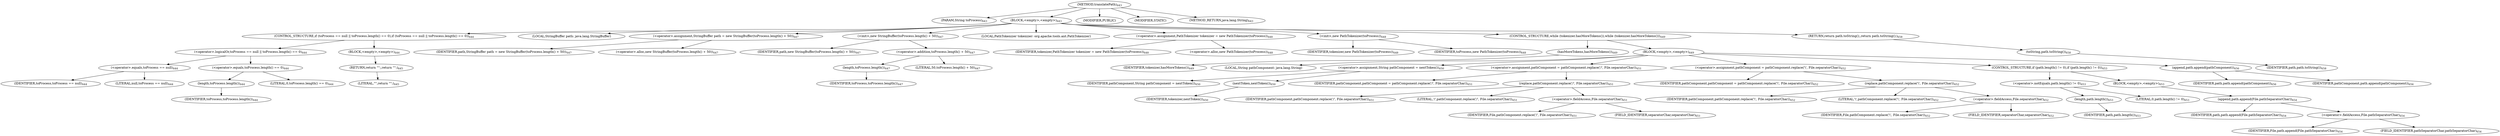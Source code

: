 digraph "translatePath" {  
"917" [label = <(METHOD,translatePath)<SUB>643</SUB>> ]
"918" [label = <(PARAM,String toProcess)<SUB>643</SUB>> ]
"919" [label = <(BLOCK,&lt;empty&gt;,&lt;empty&gt;)<SUB>643</SUB>> ]
"920" [label = <(CONTROL_STRUCTURE,if (toProcess == null || toProcess.length() == 0),if (toProcess == null || toProcess.length() == 0))<SUB>644</SUB>> ]
"921" [label = <(&lt;operator&gt;.logicalOr,toProcess == null || toProcess.length() == 0)<SUB>644</SUB>> ]
"922" [label = <(&lt;operator&gt;.equals,toProcess == null)<SUB>644</SUB>> ]
"923" [label = <(IDENTIFIER,toProcess,toProcess == null)<SUB>644</SUB>> ]
"924" [label = <(LITERAL,null,toProcess == null)<SUB>644</SUB>> ]
"925" [label = <(&lt;operator&gt;.equals,toProcess.length() == 0)<SUB>644</SUB>> ]
"926" [label = <(length,toProcess.length())<SUB>644</SUB>> ]
"927" [label = <(IDENTIFIER,toProcess,toProcess.length())<SUB>644</SUB>> ]
"928" [label = <(LITERAL,0,toProcess.length() == 0)<SUB>644</SUB>> ]
"929" [label = <(BLOCK,&lt;empty&gt;,&lt;empty&gt;)<SUB>644</SUB>> ]
"930" [label = <(RETURN,return &quot;&quot;;,return &quot;&quot;;)<SUB>645</SUB>> ]
"931" [label = <(LITERAL,&quot;&quot;,return &quot;&quot;;)<SUB>645</SUB>> ]
"39" [label = <(LOCAL,StringBuffer path: java.lang.StringBuffer)> ]
"932" [label = <(&lt;operator&gt;.assignment,StringBuffer path = new StringBuffer(toProcess.length() + 50))<SUB>647</SUB>> ]
"933" [label = <(IDENTIFIER,path,StringBuffer path = new StringBuffer(toProcess.length() + 50))<SUB>647</SUB>> ]
"934" [label = <(&lt;operator&gt;.alloc,new StringBuffer(toProcess.length() + 50))<SUB>647</SUB>> ]
"935" [label = <(&lt;init&gt;,new StringBuffer(toProcess.length() + 50))<SUB>647</SUB>> ]
"38" [label = <(IDENTIFIER,path,new StringBuffer(toProcess.length() + 50))<SUB>647</SUB>> ]
"936" [label = <(&lt;operator&gt;.addition,toProcess.length() + 50)<SUB>647</SUB>> ]
"937" [label = <(length,toProcess.length())<SUB>647</SUB>> ]
"938" [label = <(IDENTIFIER,toProcess,toProcess.length())<SUB>647</SUB>> ]
"939" [label = <(LITERAL,50,toProcess.length() + 50)<SUB>647</SUB>> ]
"41" [label = <(LOCAL,PathTokenizer tokenizer: org.apache.tools.ant.PathTokenizer)> ]
"940" [label = <(&lt;operator&gt;.assignment,PathTokenizer tokenizer = new PathTokenizer(toProcess))<SUB>648</SUB>> ]
"941" [label = <(IDENTIFIER,tokenizer,PathTokenizer tokenizer = new PathTokenizer(toProcess))<SUB>648</SUB>> ]
"942" [label = <(&lt;operator&gt;.alloc,new PathTokenizer(toProcess))<SUB>648</SUB>> ]
"943" [label = <(&lt;init&gt;,new PathTokenizer(toProcess))<SUB>648</SUB>> ]
"40" [label = <(IDENTIFIER,tokenizer,new PathTokenizer(toProcess))<SUB>648</SUB>> ]
"944" [label = <(IDENTIFIER,toProcess,new PathTokenizer(toProcess))<SUB>648</SUB>> ]
"945" [label = <(CONTROL_STRUCTURE,while (tokenizer.hasMoreTokens()),while (tokenizer.hasMoreTokens()))<SUB>649</SUB>> ]
"946" [label = <(hasMoreTokens,hasMoreTokens())<SUB>649</SUB>> ]
"947" [label = <(IDENTIFIER,tokenizer,hasMoreTokens())<SUB>649</SUB>> ]
"948" [label = <(BLOCK,&lt;empty&gt;,&lt;empty&gt;)<SUB>649</SUB>> ]
"949" [label = <(LOCAL,String pathComponent: java.lang.String)> ]
"950" [label = <(&lt;operator&gt;.assignment,String pathComponent = nextToken())<SUB>650</SUB>> ]
"951" [label = <(IDENTIFIER,pathComponent,String pathComponent = nextToken())<SUB>650</SUB>> ]
"952" [label = <(nextToken,nextToken())<SUB>650</SUB>> ]
"953" [label = <(IDENTIFIER,tokenizer,nextToken())<SUB>650</SUB>> ]
"954" [label = <(&lt;operator&gt;.assignment,pathComponent = pathComponent.replace('/', File.separatorChar))<SUB>651</SUB>> ]
"955" [label = <(IDENTIFIER,pathComponent,pathComponent = pathComponent.replace('/', File.separatorChar))<SUB>651</SUB>> ]
"956" [label = <(replace,pathComponent.replace('/', File.separatorChar))<SUB>651</SUB>> ]
"957" [label = <(IDENTIFIER,pathComponent,pathComponent.replace('/', File.separatorChar))<SUB>651</SUB>> ]
"958" [label = <(LITERAL,'/',pathComponent.replace('/', File.separatorChar))<SUB>651</SUB>> ]
"959" [label = <(&lt;operator&gt;.fieldAccess,File.separatorChar)<SUB>651</SUB>> ]
"960" [label = <(IDENTIFIER,File,pathComponent.replace('/', File.separatorChar))<SUB>651</SUB>> ]
"961" [label = <(FIELD_IDENTIFIER,separatorChar,separatorChar)<SUB>651</SUB>> ]
"962" [label = <(&lt;operator&gt;.assignment,pathComponent = pathComponent.replace('\\', File.separatorChar))<SUB>652</SUB>> ]
"963" [label = <(IDENTIFIER,pathComponent,pathComponent = pathComponent.replace('\\', File.separatorChar))<SUB>652</SUB>> ]
"964" [label = <(replace,pathComponent.replace('\\', File.separatorChar))<SUB>652</SUB>> ]
"965" [label = <(IDENTIFIER,pathComponent,pathComponent.replace('\\', File.separatorChar))<SUB>652</SUB>> ]
"966" [label = <(LITERAL,'\\',pathComponent.replace('\\', File.separatorChar))<SUB>652</SUB>> ]
"967" [label = <(&lt;operator&gt;.fieldAccess,File.separatorChar)<SUB>652</SUB>> ]
"968" [label = <(IDENTIFIER,File,pathComponent.replace('\\', File.separatorChar))<SUB>652</SUB>> ]
"969" [label = <(FIELD_IDENTIFIER,separatorChar,separatorChar)<SUB>652</SUB>> ]
"970" [label = <(CONTROL_STRUCTURE,if (path.length() != 0),if (path.length() != 0))<SUB>653</SUB>> ]
"971" [label = <(&lt;operator&gt;.notEquals,path.length() != 0)<SUB>653</SUB>> ]
"972" [label = <(length,path.length())<SUB>653</SUB>> ]
"973" [label = <(IDENTIFIER,path,path.length())<SUB>653</SUB>> ]
"974" [label = <(LITERAL,0,path.length() != 0)<SUB>653</SUB>> ]
"975" [label = <(BLOCK,&lt;empty&gt;,&lt;empty&gt;)<SUB>653</SUB>> ]
"976" [label = <(append,path.append(File.pathSeparatorChar))<SUB>654</SUB>> ]
"977" [label = <(IDENTIFIER,path,path.append(File.pathSeparatorChar))<SUB>654</SUB>> ]
"978" [label = <(&lt;operator&gt;.fieldAccess,File.pathSeparatorChar)<SUB>654</SUB>> ]
"979" [label = <(IDENTIFIER,File,path.append(File.pathSeparatorChar))<SUB>654</SUB>> ]
"980" [label = <(FIELD_IDENTIFIER,pathSeparatorChar,pathSeparatorChar)<SUB>654</SUB>> ]
"981" [label = <(append,path.append(pathComponent))<SUB>656</SUB>> ]
"982" [label = <(IDENTIFIER,path,path.append(pathComponent))<SUB>656</SUB>> ]
"983" [label = <(IDENTIFIER,pathComponent,path.append(pathComponent))<SUB>656</SUB>> ]
"984" [label = <(RETURN,return path.toString();,return path.toString();)<SUB>658</SUB>> ]
"985" [label = <(toString,path.toString())<SUB>658</SUB>> ]
"986" [label = <(IDENTIFIER,path,path.toString())<SUB>658</SUB>> ]
"987" [label = <(MODIFIER,PUBLIC)> ]
"988" [label = <(MODIFIER,STATIC)> ]
"989" [label = <(METHOD_RETURN,java.lang.String)<SUB>643</SUB>> ]
  "917" -> "918" 
  "917" -> "919" 
  "917" -> "987" 
  "917" -> "988" 
  "917" -> "989" 
  "919" -> "920" 
  "919" -> "39" 
  "919" -> "932" 
  "919" -> "935" 
  "919" -> "41" 
  "919" -> "940" 
  "919" -> "943" 
  "919" -> "945" 
  "919" -> "984" 
  "920" -> "921" 
  "920" -> "929" 
  "921" -> "922" 
  "921" -> "925" 
  "922" -> "923" 
  "922" -> "924" 
  "925" -> "926" 
  "925" -> "928" 
  "926" -> "927" 
  "929" -> "930" 
  "930" -> "931" 
  "932" -> "933" 
  "932" -> "934" 
  "935" -> "38" 
  "935" -> "936" 
  "936" -> "937" 
  "936" -> "939" 
  "937" -> "938" 
  "940" -> "941" 
  "940" -> "942" 
  "943" -> "40" 
  "943" -> "944" 
  "945" -> "946" 
  "945" -> "948" 
  "946" -> "947" 
  "948" -> "949" 
  "948" -> "950" 
  "948" -> "954" 
  "948" -> "962" 
  "948" -> "970" 
  "948" -> "981" 
  "950" -> "951" 
  "950" -> "952" 
  "952" -> "953" 
  "954" -> "955" 
  "954" -> "956" 
  "956" -> "957" 
  "956" -> "958" 
  "956" -> "959" 
  "959" -> "960" 
  "959" -> "961" 
  "962" -> "963" 
  "962" -> "964" 
  "964" -> "965" 
  "964" -> "966" 
  "964" -> "967" 
  "967" -> "968" 
  "967" -> "969" 
  "970" -> "971" 
  "970" -> "975" 
  "971" -> "972" 
  "971" -> "974" 
  "972" -> "973" 
  "975" -> "976" 
  "976" -> "977" 
  "976" -> "978" 
  "978" -> "979" 
  "978" -> "980" 
  "981" -> "982" 
  "981" -> "983" 
  "984" -> "985" 
  "985" -> "986" 
}
